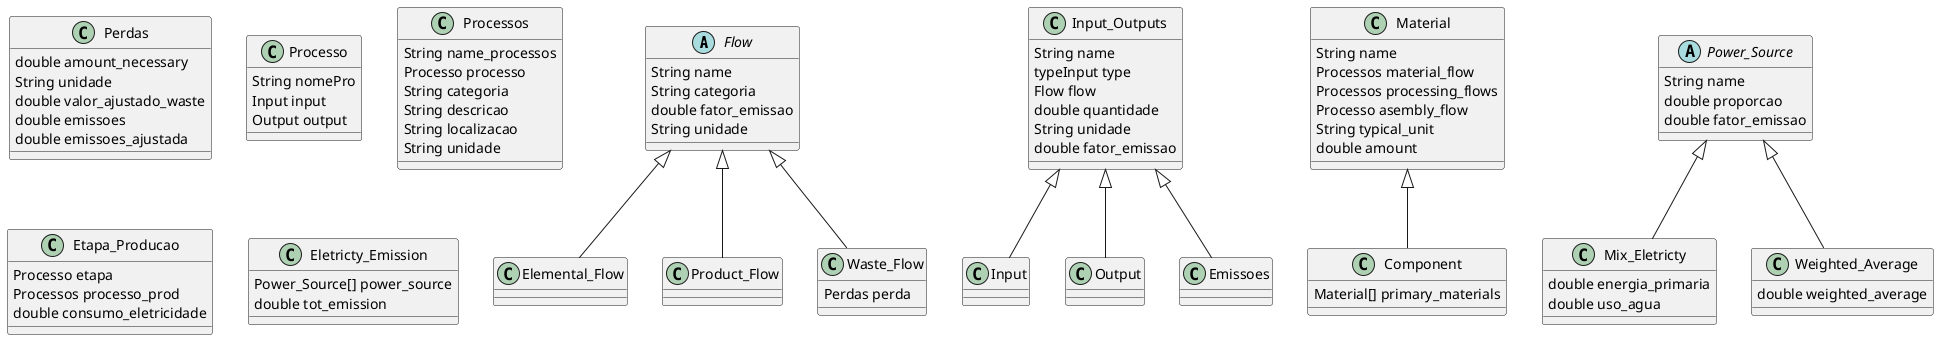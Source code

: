 @startuml

/'Inico das classes'/

abstract class Flow {
    String name
    String categoria
    double fator_emissao
    String unidade
}

/'Nota o elemenentar flow tanto pode ser um input
ou output'/
class Elemental_Flow extends Flow{

}

/'Ocorre entre processos, ou'/
class Product_Flow extends Flow {

}

/'
Corresponde as substancias/ objetos que serao
"alienados" de alguma forma
'/
class Waste_Flow extends Flow {
    Perdas perda
}

class Perdas {
    double amount_necessary
    String unidade
    double valor_ajustado_waste
    double emissoes
    double emissoes_ajustada
}

/' Aqui guarda os Fluxos de entrada e de saida
Os de entrada corresponde a tudo o que entra para produzir
o produto
Os fluxos de saida a tudo o gerado pela produção

O fator_emissão não até que ponto pode estar cá
'/
class Input_Outputs {
    String name
    typeInput type 
    Flow flow
    double quantidade 
    String unidade
    double fator_emissao
}

class Input extends Input_Outputs {

}

class Output extends Input_Outputs {

}

/'Esta probavelmente e desnecessária'/
class Emissoes extends Input_Outputs {

}

/'Esta classe seria um processo unitário

Segundo a figura 2 - Processo, Fluxos e Sistema
cada processo tem um input e um output
'/
class Processo {
    String nomePro
    Input input
    Output output
}

/'
Este classe representa um processo agregado

Ver se o name_processos é necessário
'/
class Processos {
    String name_processos
    Processo processo
    String categoria
    String descricao
    String localizacao
    String unidade
}

class Etapa_Producao {
    Processo etapa
    Processos processo_prod
    double consumo_eletricidade
}

/'Classes a repensar'/

/'
Provavelemente só é preciso 1 class 
'/
class Material {
    String name
    Processos material_flow
    Processos processing_flows
    Processo asembly_flow
    String typical_unit
    double amount
}

class Component extends Material {
    Material[] primary_materials 
} 

/'
Tabela para o calculo de CO2e 
'/
/'
Não sei se por ser abstrata irá dar problemas 
proporcao --> %
fator emissao --> kgCO₂e/kWh
'/

abstract class Power_Source {
    String name
    double proporcao 
    double fator_emissao
}

/'Energia Primaria --> MJ/kWh
uso de agua --> litros/kWh'/
class Mix_Eletricty extends Power_Source {
    double energia_primaria
    double uso_agua
}

class Weighted_Average extends Power_Source {
    double weighted_average
}

/'
Esta classe serve para calcular o valor total
de emissao de kgCo2e/kWh, para quando a empresa
fornece todos os gasto ou quando não temos acesso
a eles
'/
class Eletricty_Emission {
    Power_Source[] power_source
    double tot_emission
}

/' das classes'/
@enduml